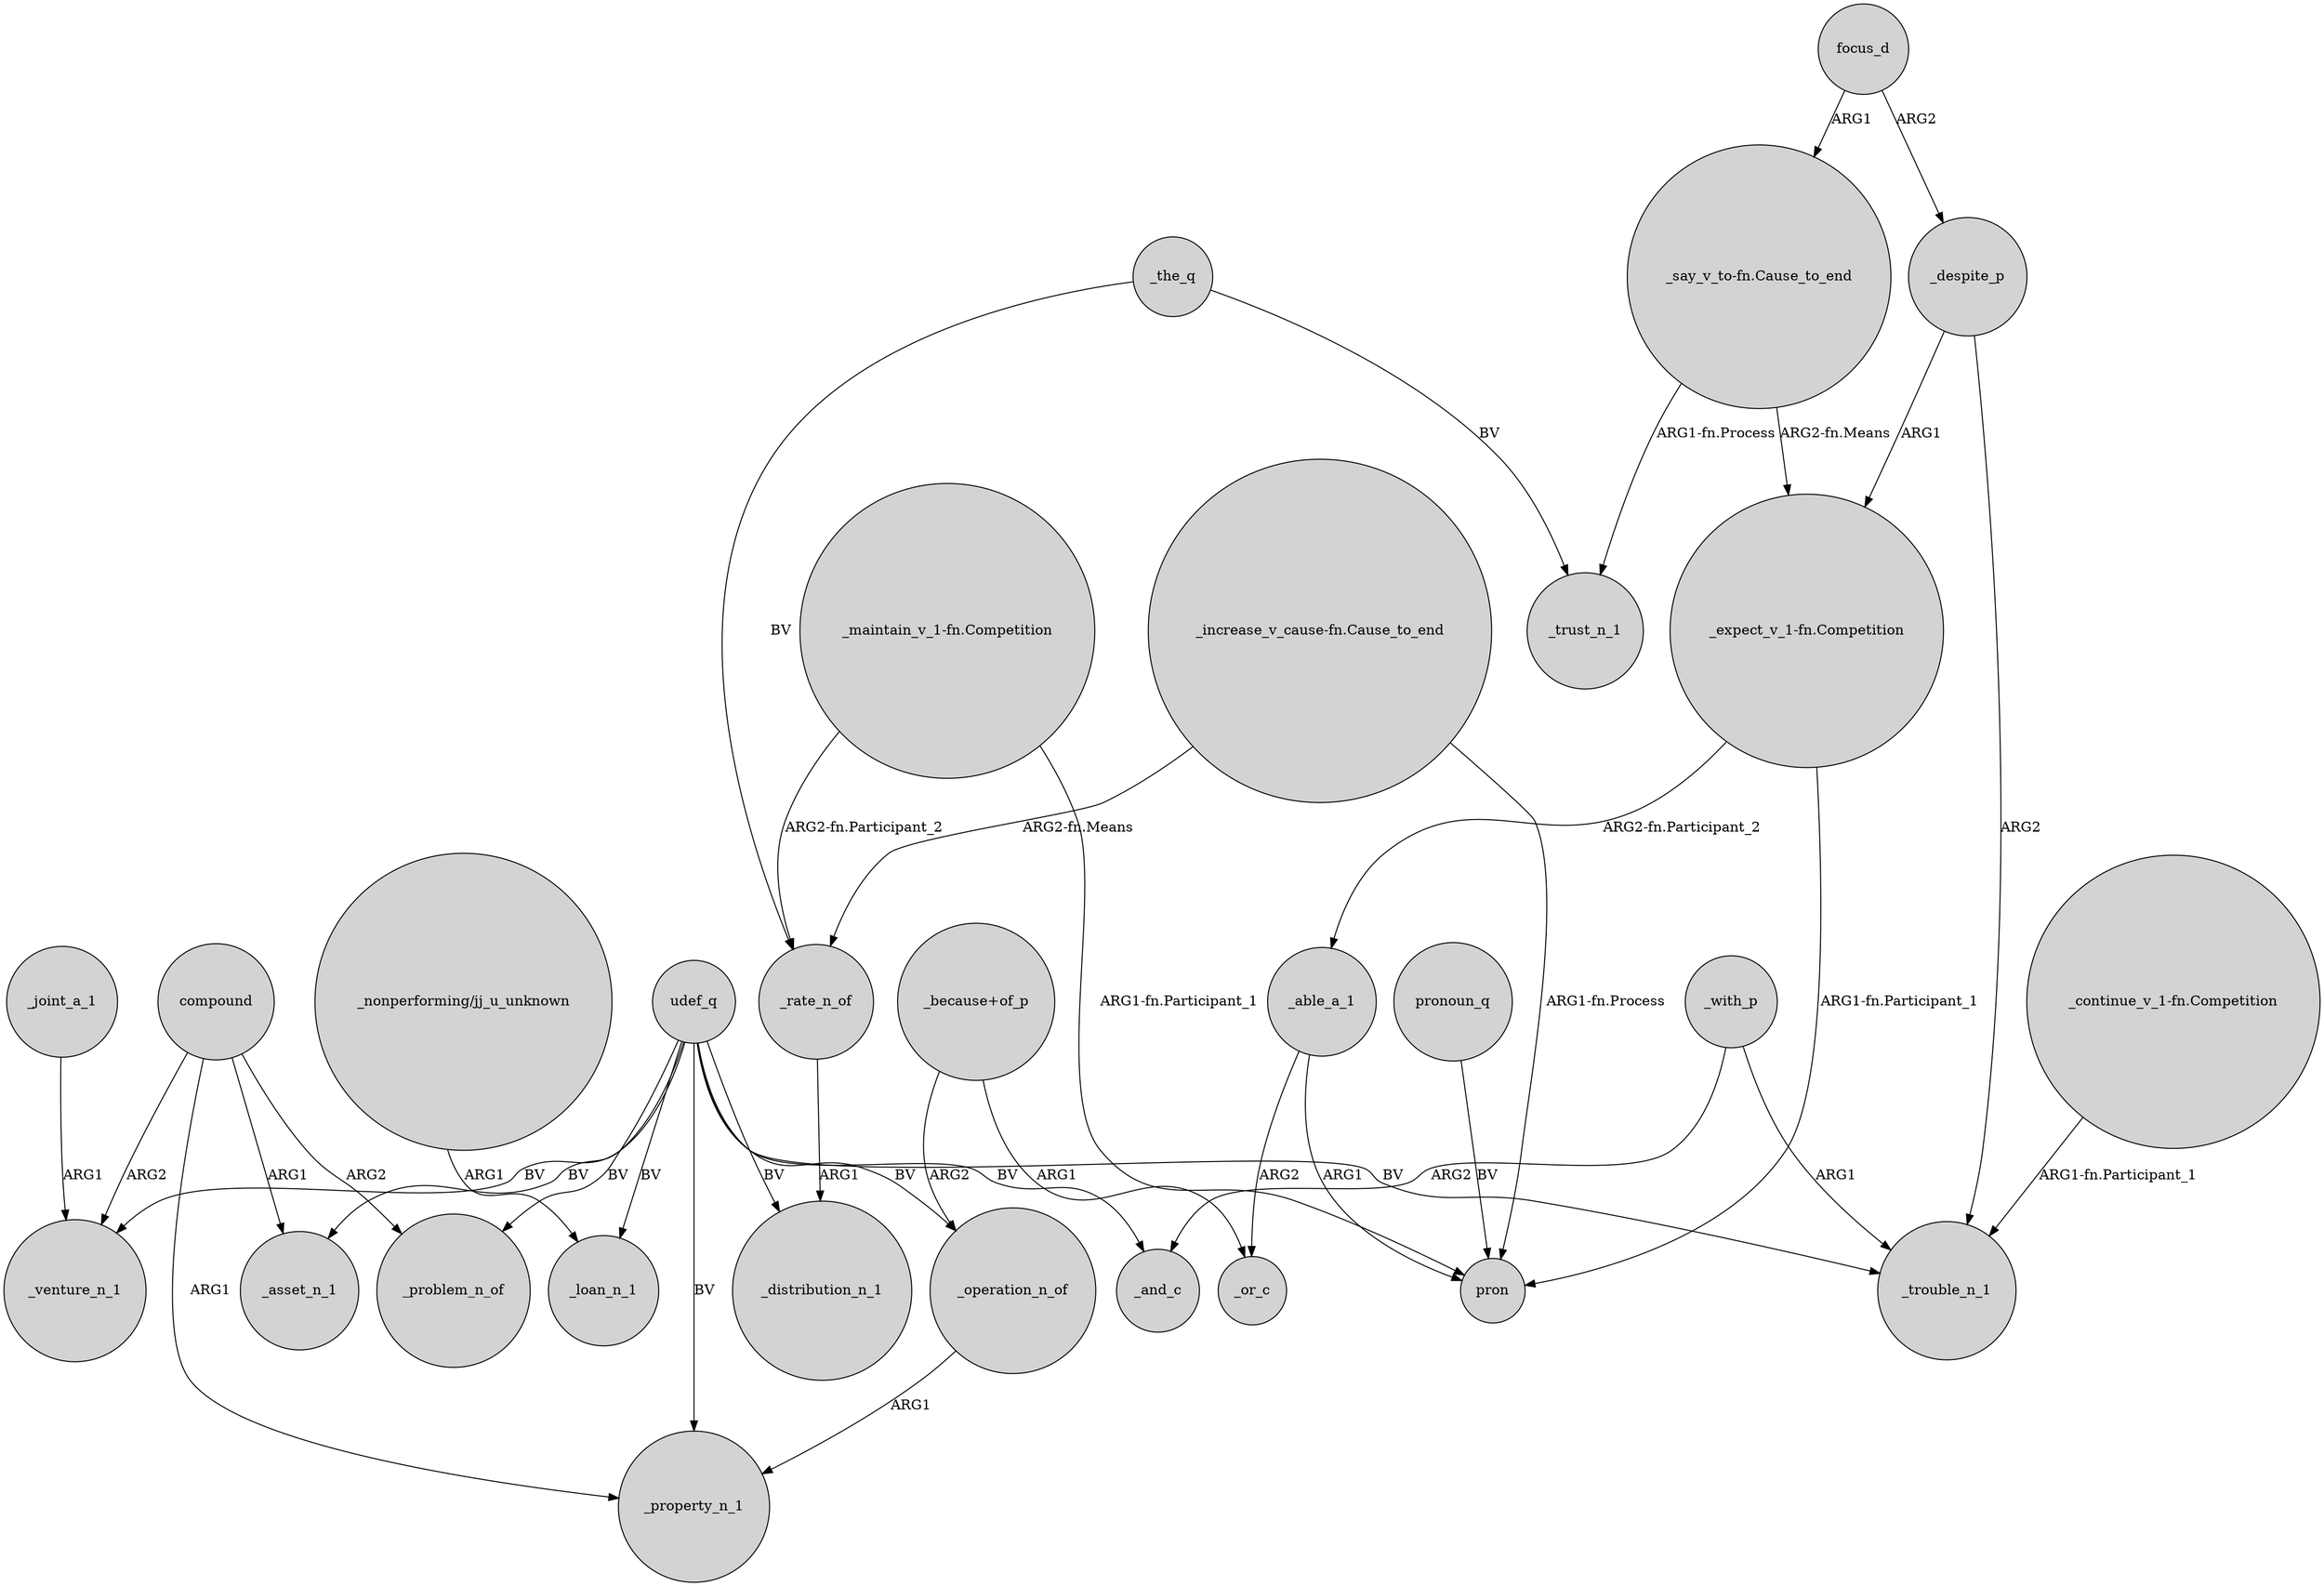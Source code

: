digraph {
	node [shape=circle style=filled]
	"_increase_v_cause-fn.Cause_to_end" -> _rate_n_of [label="ARG2-fn.Means"]
	_despite_p -> "_expect_v_1-fn.Competition" [label=ARG1]
	compound -> _problem_n_of [label=ARG2]
	_rate_n_of -> _distribution_n_1 [label=ARG1]
	_able_a_1 -> pron [label=ARG1]
	_joint_a_1 -> _venture_n_1 [label=ARG1]
	udef_q -> _problem_n_of [label=BV]
	focus_d -> "_say_v_to-fn.Cause_to_end" [label=ARG1]
	udef_q -> _loan_n_1 [label=BV]
	_able_a_1 -> _or_c [label=ARG2]
	"_because+of_p" -> _operation_n_of [label=ARG2]
	"_maintain_v_1-fn.Competition" -> _rate_n_of [label="ARG2-fn.Participant_2"]
	udef_q -> _asset_n_1 [label=BV]
	udef_q -> _and_c [label=BV]
	compound -> _venture_n_1 [label=ARG2]
	compound -> _property_n_1 [label=ARG1]
	_the_q -> _rate_n_of [label=BV]
	focus_d -> _despite_p [label=ARG2]
	_with_p -> _trouble_n_1 [label=ARG1]
	"_expect_v_1-fn.Competition" -> pron [label="ARG1-fn.Participant_1"]
	pronoun_q -> pron [label=BV]
	_the_q -> _trust_n_1 [label=BV]
	udef_q -> _distribution_n_1 [label=BV]
	"_continue_v_1-fn.Competition" -> _trouble_n_1 [label="ARG1-fn.Participant_1"]
	udef_q -> _trouble_n_1 [label=BV]
	_with_p -> _and_c [label=ARG2]
	udef_q -> _operation_n_of [label=BV]
	udef_q -> _property_n_1 [label=BV]
	_operation_n_of -> _property_n_1 [label=ARG1]
	"_maintain_v_1-fn.Competition" -> pron [label="ARG1-fn.Participant_1"]
	"_say_v_to-fn.Cause_to_end" -> "_expect_v_1-fn.Competition" [label="ARG2-fn.Means"]
	compound -> _asset_n_1 [label=ARG1]
	"_increase_v_cause-fn.Cause_to_end" -> pron [label="ARG1-fn.Process"]
	"_nonperforming/jj_u_unknown" -> _loan_n_1 [label=ARG1]
	_despite_p -> _trouble_n_1 [label=ARG2]
	udef_q -> _venture_n_1 [label=BV]
	"_expect_v_1-fn.Competition" -> _able_a_1 [label="ARG2-fn.Participant_2"]
	"_say_v_to-fn.Cause_to_end" -> _trust_n_1 [label="ARG1-fn.Process"]
	"_because+of_p" -> _or_c [label=ARG1]
}
